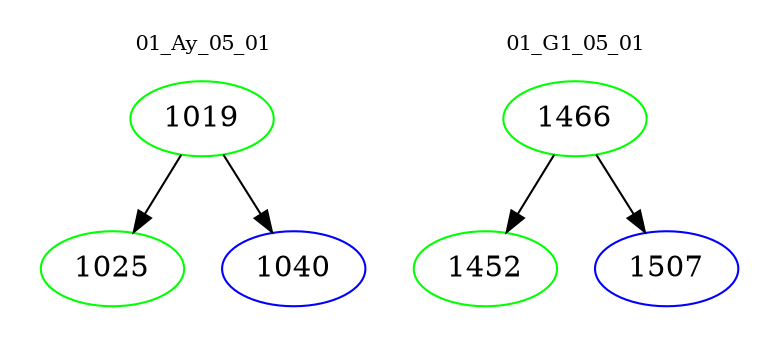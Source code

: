 digraph{
subgraph cluster_0 {
color = white
label = "01_Ay_05_01";
fontsize=10;
T0_1019 [label="1019", color="green"]
T0_1019 -> T0_1025 [color="black"]
T0_1025 [label="1025", color="green"]
T0_1019 -> T0_1040 [color="black"]
T0_1040 [label="1040", color="blue"]
}
subgraph cluster_1 {
color = white
label = "01_G1_05_01";
fontsize=10;
T1_1466 [label="1466", color="green"]
T1_1466 -> T1_1452 [color="black"]
T1_1452 [label="1452", color="green"]
T1_1466 -> T1_1507 [color="black"]
T1_1507 [label="1507", color="blue"]
}
}
